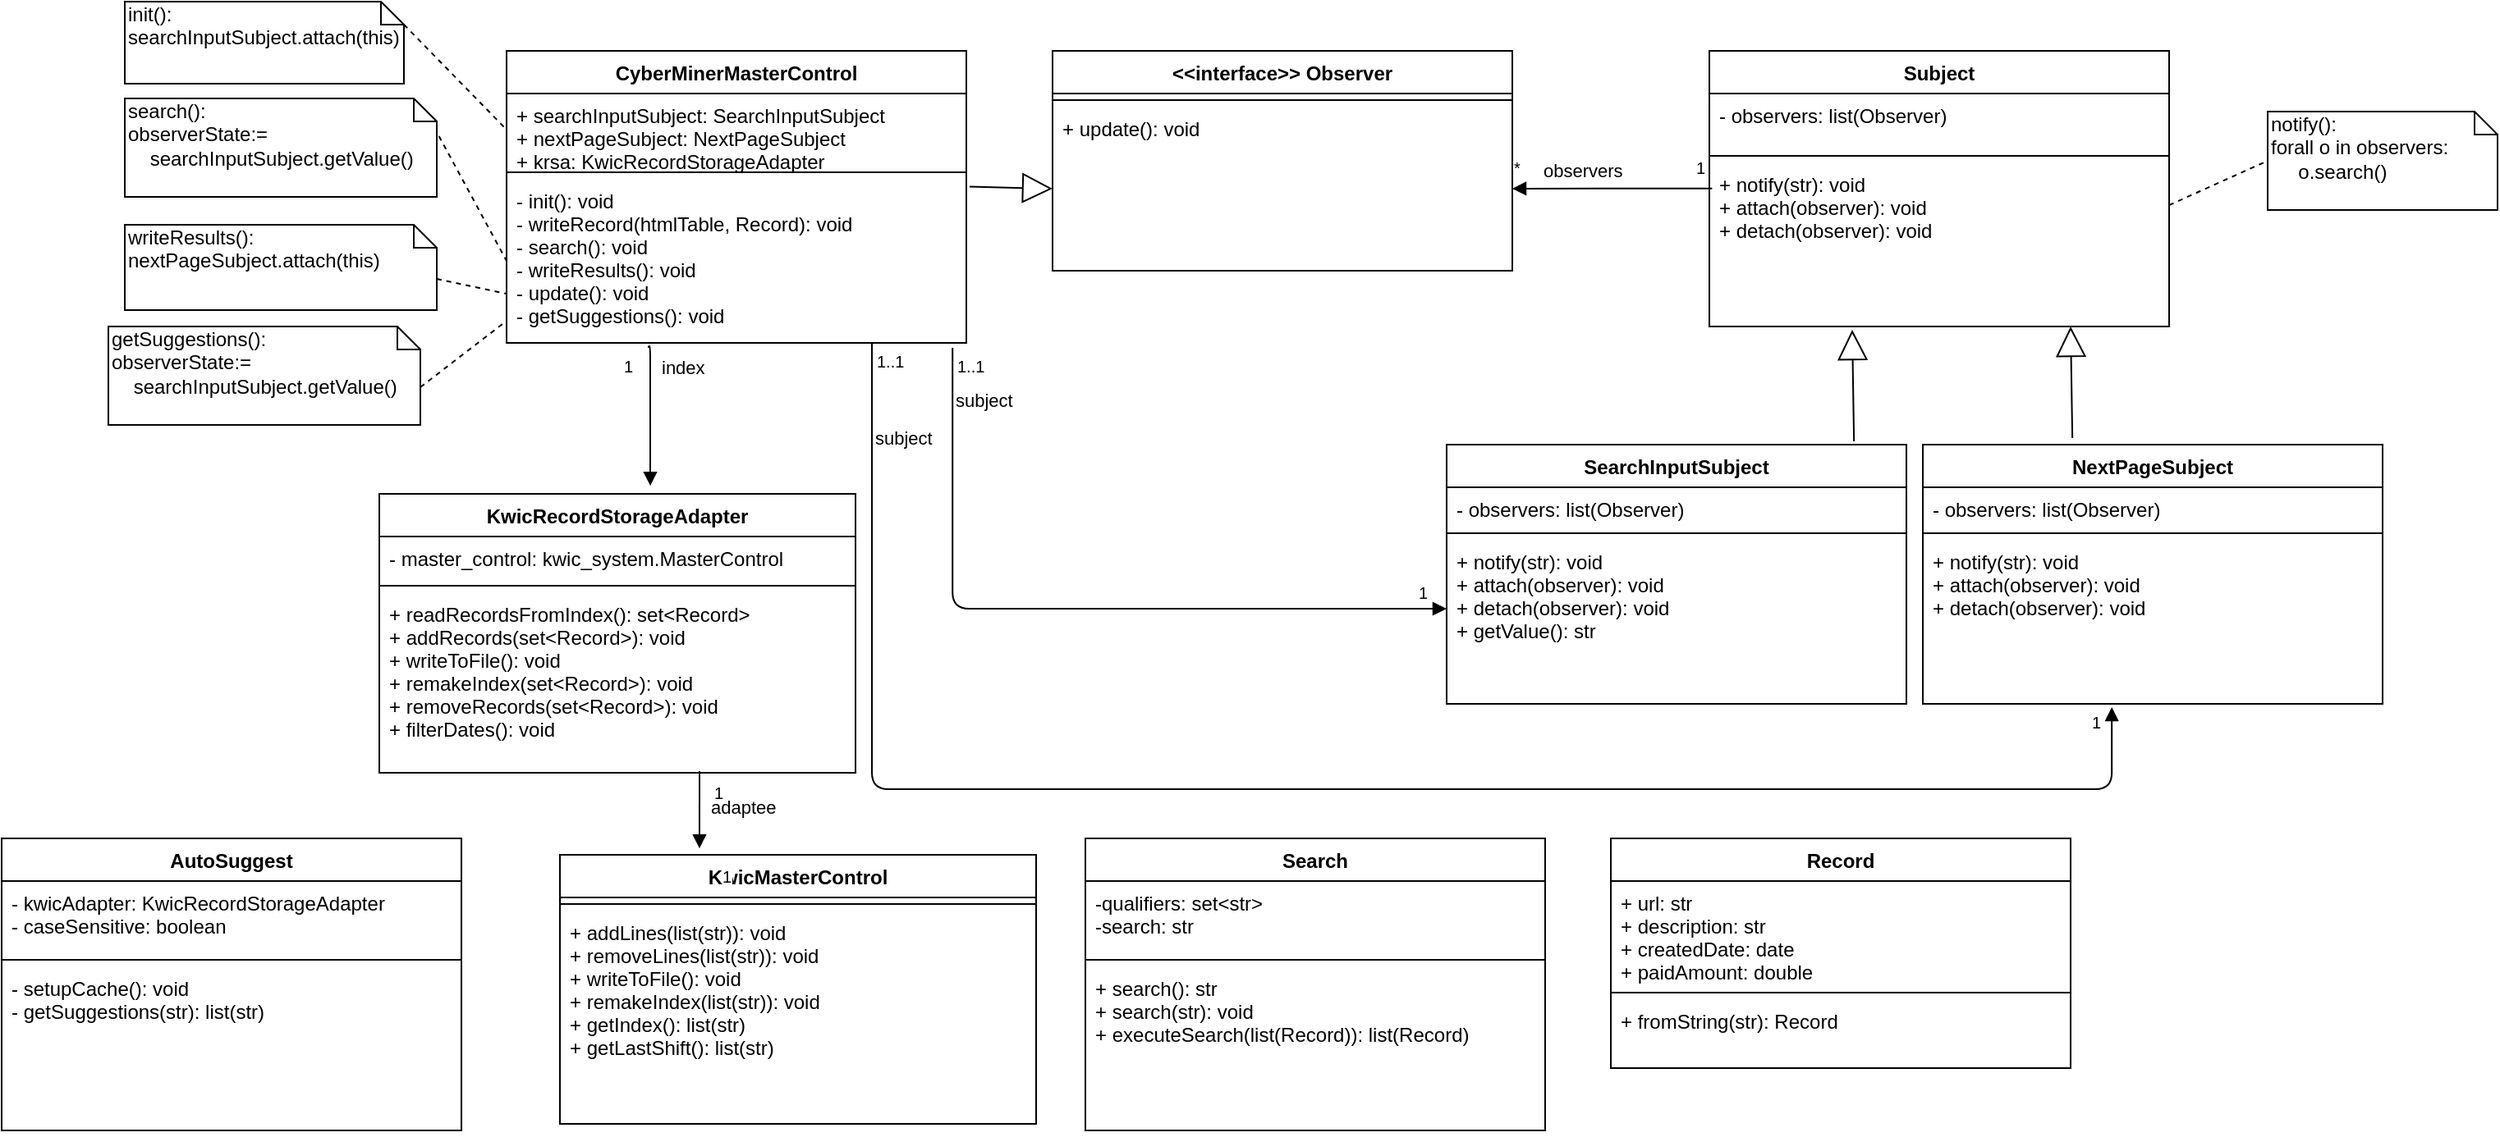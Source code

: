 <mxfile version="12.3.3" type="github" pages="1">
  <diagram id="T4emJ2A0gdQVIQOlJknf" name="Page-1">
    <mxGraphModel dx="2011" dy="1069" grid="1" gridSize="10" guides="1" tooltips="1" connect="1" arrows="1" fold="1" page="1" pageScale="1" pageWidth="1600" pageHeight="1200" math="0" shadow="0">
      <root>
        <mxCell id="0"/>
        <mxCell id="1" parent="0"/>
        <mxCell id="xosQfCJ6UveeNYg1vg_T-1" value="KwicRecordStorageAdapter" style="swimlane;fontStyle=1;align=center;verticalAlign=top;childLayout=stackLayout;horizontal=1;startSize=26;horizontalStack=0;resizeParent=1;resizeParentMax=0;resizeLast=0;collapsible=1;marginBottom=0;" vertex="1" parent="1">
          <mxGeometry x="240" y="330" width="290" height="170" as="geometry"/>
        </mxCell>
        <mxCell id="xosQfCJ6UveeNYg1vg_T-2" value="- master_control: kwic_system.MasterControl" style="text;strokeColor=none;fillColor=none;align=left;verticalAlign=top;spacingLeft=4;spacingRight=4;overflow=hidden;rotatable=0;points=[[0,0.5],[1,0.5]];portConstraint=eastwest;" vertex="1" parent="xosQfCJ6UveeNYg1vg_T-1">
          <mxGeometry y="26" width="290" height="26" as="geometry"/>
        </mxCell>
        <mxCell id="xosQfCJ6UveeNYg1vg_T-3" value="" style="line;strokeWidth=1;fillColor=none;align=left;verticalAlign=middle;spacingTop=-1;spacingLeft=3;spacingRight=3;rotatable=0;labelPosition=right;points=[];portConstraint=eastwest;" vertex="1" parent="xosQfCJ6UveeNYg1vg_T-1">
          <mxGeometry y="52" width="290" height="8" as="geometry"/>
        </mxCell>
        <mxCell id="xosQfCJ6UveeNYg1vg_T-4" value="+ readRecordsFromIndex(): set&lt;Record&gt;&#xa;+ addRecords(set&lt;Record&gt;): void&#xa;+ writeToFile(): void&#xa;+ remakeIndex(set&lt;Record&gt;): void&#xa;+ removeRecords(set&lt;Record&gt;): void&#xa;+ filterDates(): void" style="text;strokeColor=none;fillColor=none;align=left;verticalAlign=top;spacingLeft=4;spacingRight=4;overflow=hidden;rotatable=0;points=[[0,0.5],[1,0.5]];portConstraint=eastwest;" vertex="1" parent="xosQfCJ6UveeNYg1vg_T-1">
          <mxGeometry y="60" width="290" height="110" as="geometry"/>
        </mxCell>
        <mxCell id="xosQfCJ6UveeNYg1vg_T-5" value="KwicMasterControl" style="swimlane;fontStyle=1;align=center;verticalAlign=top;childLayout=stackLayout;horizontal=1;startSize=26;horizontalStack=0;resizeParent=1;resizeParentMax=0;resizeLast=0;collapsible=1;marginBottom=0;" vertex="1" parent="1">
          <mxGeometry x="350" y="550" width="290" height="164" as="geometry"/>
        </mxCell>
        <mxCell id="xosQfCJ6UveeNYg1vg_T-7" value="" style="line;strokeWidth=1;fillColor=none;align=left;verticalAlign=middle;spacingTop=-1;spacingLeft=3;spacingRight=3;rotatable=0;labelPosition=right;points=[];portConstraint=eastwest;" vertex="1" parent="xosQfCJ6UveeNYg1vg_T-5">
          <mxGeometry y="26" width="290" height="8" as="geometry"/>
        </mxCell>
        <mxCell id="xosQfCJ6UveeNYg1vg_T-8" value="+ addLines(list(str)): void&#xa;+ removeLines(list(str)): void&#xa;+ writeToFile(): void&#xa;+ remakeIndex(list(str)): void&#xa;+ getIndex(): list(str)&#xa;+ getLastShift(): list(str)&#xa;" style="text;strokeColor=none;fillColor=none;align=left;verticalAlign=top;spacingLeft=4;spacingRight=4;overflow=hidden;rotatable=0;points=[[0,0.5],[1,0.5]];portConstraint=eastwest;" vertex="1" parent="xosQfCJ6UveeNYg1vg_T-5">
          <mxGeometry y="34" width="290" height="130" as="geometry"/>
        </mxCell>
        <mxCell id="xosQfCJ6UveeNYg1vg_T-12" value="adaptee" style="endArrow=block;endFill=1;html=1;edgeStyle=orthogonalEdgeStyle;align=left;verticalAlign=top;entryX=0.293;entryY=-0.024;entryDx=0;entryDy=0;entryPerimeter=0;" edge="1" parent="1" target="xosQfCJ6UveeNYg1vg_T-5">
          <mxGeometry x="-0.623" y="5" relative="1" as="geometry">
            <mxPoint x="435" y="499" as="sourcePoint"/>
            <mxPoint x="347" y="650" as="targetPoint"/>
            <Array as="points">
              <mxPoint x="435" y="499"/>
            </Array>
            <mxPoint as="offset"/>
          </mxGeometry>
        </mxCell>
        <mxCell id="xosQfCJ6UveeNYg1vg_T-13" value="1" style="resizable=0;html=1;align=left;verticalAlign=bottom;labelBackgroundColor=#ffffff;fontSize=10;" connectable="0" vertex="1" parent="xosQfCJ6UveeNYg1vg_T-12">
          <mxGeometry x="-1" relative="1" as="geometry">
            <mxPoint x="7" y="21" as="offset"/>
          </mxGeometry>
        </mxCell>
        <mxCell id="xosQfCJ6UveeNYg1vg_T-15" value="AutoSuggest" style="swimlane;fontStyle=1;align=center;verticalAlign=top;childLayout=stackLayout;horizontal=1;startSize=26;horizontalStack=0;resizeParent=1;resizeParentMax=0;resizeLast=0;collapsible=1;marginBottom=0;" vertex="1" parent="1">
          <mxGeometry x="10" y="540" width="280" height="178" as="geometry">
            <mxRectangle x="350" y="350" width="190" height="26" as="alternateBounds"/>
          </mxGeometry>
        </mxCell>
        <mxCell id="xosQfCJ6UveeNYg1vg_T-16" value="- kwicAdapter: KwicRecordStorageAdapter&#xa;- caseSensitive: boolean" style="text;strokeColor=none;fillColor=none;align=left;verticalAlign=top;spacingLeft=4;spacingRight=4;overflow=hidden;rotatable=0;points=[[0,0.5],[1,0.5]];portConstraint=eastwest;" vertex="1" parent="xosQfCJ6UveeNYg1vg_T-15">
          <mxGeometry y="26" width="280" height="44" as="geometry"/>
        </mxCell>
        <mxCell id="xosQfCJ6UveeNYg1vg_T-17" value="" style="line;strokeWidth=1;fillColor=none;align=left;verticalAlign=middle;spacingTop=-1;spacingLeft=3;spacingRight=3;rotatable=0;labelPosition=right;points=[];portConstraint=eastwest;" vertex="1" parent="xosQfCJ6UveeNYg1vg_T-15">
          <mxGeometry y="70" width="280" height="8" as="geometry"/>
        </mxCell>
        <mxCell id="xosQfCJ6UveeNYg1vg_T-18" value="- setupCache(): void&#xa;- getSuggestions(str): list(str)&#xa;" style="text;strokeColor=none;fillColor=none;align=left;verticalAlign=top;spacingLeft=4;spacingRight=4;overflow=hidden;rotatable=0;points=[[0,0.5],[1,0.5]];portConstraint=eastwest;" vertex="1" parent="xosQfCJ6UveeNYg1vg_T-15">
          <mxGeometry y="78" width="280" height="100" as="geometry"/>
        </mxCell>
        <mxCell id="xosQfCJ6UveeNYg1vg_T-19" value="Record" style="swimlane;fontStyle=1;align=center;verticalAlign=top;childLayout=stackLayout;horizontal=1;startSize=26;horizontalStack=0;resizeParent=1;resizeParentMax=0;resizeLast=0;collapsible=1;marginBottom=0;" vertex="1" parent="1">
          <mxGeometry x="990" y="540" width="280" height="140" as="geometry">
            <mxRectangle x="350" y="350" width="190" height="26" as="alternateBounds"/>
          </mxGeometry>
        </mxCell>
        <mxCell id="xosQfCJ6UveeNYg1vg_T-20" value="+ url: str&#xa;+ description: str&#xa;+ createdDate: date&#xa;+ paidAmount: double" style="text;strokeColor=none;fillColor=none;align=left;verticalAlign=top;spacingLeft=4;spacingRight=4;overflow=hidden;rotatable=0;points=[[0,0.5],[1,0.5]];portConstraint=eastwest;" vertex="1" parent="xosQfCJ6UveeNYg1vg_T-19">
          <mxGeometry y="26" width="280" height="64" as="geometry"/>
        </mxCell>
        <mxCell id="xosQfCJ6UveeNYg1vg_T-21" value="" style="line;strokeWidth=1;fillColor=none;align=left;verticalAlign=middle;spacingTop=-1;spacingLeft=3;spacingRight=3;rotatable=0;labelPosition=right;points=[];portConstraint=eastwest;" vertex="1" parent="xosQfCJ6UveeNYg1vg_T-19">
          <mxGeometry y="90" width="280" height="8" as="geometry"/>
        </mxCell>
        <mxCell id="xosQfCJ6UveeNYg1vg_T-22" value="+ fromString(str): Record" style="text;strokeColor=none;fillColor=none;align=left;verticalAlign=top;spacingLeft=4;spacingRight=4;overflow=hidden;rotatable=0;points=[[0,0.5],[1,0.5]];portConstraint=eastwest;" vertex="1" parent="xosQfCJ6UveeNYg1vg_T-19">
          <mxGeometry y="98" width="280" height="42" as="geometry"/>
        </mxCell>
        <mxCell id="xosQfCJ6UveeNYg1vg_T-23" value="Search" style="swimlane;fontStyle=1;align=center;verticalAlign=top;childLayout=stackLayout;horizontal=1;startSize=26;horizontalStack=0;resizeParent=1;resizeParentMax=0;resizeLast=0;collapsible=1;marginBottom=0;" vertex="1" parent="1">
          <mxGeometry x="670" y="540" width="280" height="178" as="geometry">
            <mxRectangle x="350" y="350" width="190" height="26" as="alternateBounds"/>
          </mxGeometry>
        </mxCell>
        <mxCell id="xosQfCJ6UveeNYg1vg_T-24" value="-qualifiers: set&lt;str&gt;&#xa;-search: str" style="text;strokeColor=none;fillColor=none;align=left;verticalAlign=top;spacingLeft=4;spacingRight=4;overflow=hidden;rotatable=0;points=[[0,0.5],[1,0.5]];portConstraint=eastwest;" vertex="1" parent="xosQfCJ6UveeNYg1vg_T-23">
          <mxGeometry y="26" width="280" height="44" as="geometry"/>
        </mxCell>
        <mxCell id="xosQfCJ6UveeNYg1vg_T-25" value="" style="line;strokeWidth=1;fillColor=none;align=left;verticalAlign=middle;spacingTop=-1;spacingLeft=3;spacingRight=3;rotatable=0;labelPosition=right;points=[];portConstraint=eastwest;" vertex="1" parent="xosQfCJ6UveeNYg1vg_T-23">
          <mxGeometry y="70" width="280" height="8" as="geometry"/>
        </mxCell>
        <mxCell id="xosQfCJ6UveeNYg1vg_T-26" value="+ search(): str&#xa;+ search(str): void&#xa;+ executeSearch(list(Record)): list(Record)" style="text;strokeColor=none;fillColor=none;align=left;verticalAlign=top;spacingLeft=4;spacingRight=4;overflow=hidden;rotatable=0;points=[[0,0.5],[1,0.5]];portConstraint=eastwest;" vertex="1" parent="xosQfCJ6UveeNYg1vg_T-23">
          <mxGeometry y="78" width="280" height="100" as="geometry"/>
        </mxCell>
        <mxCell id="xosQfCJ6UveeNYg1vg_T-34" value="SearchInputSubject" style="swimlane;fontStyle=1;align=center;verticalAlign=top;childLayout=stackLayout;horizontal=1;startSize=26;horizontalStack=0;resizeParent=1;resizeParentMax=0;resizeLast=0;collapsible=1;marginBottom=0;" vertex="1" parent="1">
          <mxGeometry x="890" y="300" width="280" height="158" as="geometry">
            <mxRectangle x="350" y="350" width="190" height="26" as="alternateBounds"/>
          </mxGeometry>
        </mxCell>
        <mxCell id="xosQfCJ6UveeNYg1vg_T-35" value="- observers: list(Observer)" style="text;strokeColor=none;fillColor=none;align=left;verticalAlign=top;spacingLeft=4;spacingRight=4;overflow=hidden;rotatable=0;points=[[0,0.5],[1,0.5]];portConstraint=eastwest;" vertex="1" parent="xosQfCJ6UveeNYg1vg_T-34">
          <mxGeometry y="26" width="280" height="24" as="geometry"/>
        </mxCell>
        <mxCell id="xosQfCJ6UveeNYg1vg_T-36" value="" style="line;strokeWidth=1;fillColor=none;align=left;verticalAlign=middle;spacingTop=-1;spacingLeft=3;spacingRight=3;rotatable=0;labelPosition=right;points=[];portConstraint=eastwest;" vertex="1" parent="xosQfCJ6UveeNYg1vg_T-34">
          <mxGeometry y="50" width="280" height="8" as="geometry"/>
        </mxCell>
        <mxCell id="xosQfCJ6UveeNYg1vg_T-37" value="+ notify(str): void&#xa;+ attach(observer): void&#xa;+ detach(observer): void&#xa;+ getValue(): str" style="text;strokeColor=none;fillColor=none;align=left;verticalAlign=top;spacingLeft=4;spacingRight=4;overflow=hidden;rotatable=0;points=[[0,0.5],[1,0.5]];portConstraint=eastwest;" vertex="1" parent="xosQfCJ6UveeNYg1vg_T-34">
          <mxGeometry y="58" width="280" height="100" as="geometry"/>
        </mxCell>
        <mxCell id="xosQfCJ6UveeNYg1vg_T-40" value="notify():&lt;br&gt;forall o in observers:&lt;br&gt;&amp;nbsp; &amp;nbsp; &amp;nbsp;o.search()" style="shape=note;whiteSpace=wrap;html=1;size=14;verticalAlign=top;align=left;spacingTop=-6;" vertex="1" parent="1">
          <mxGeometry x="1390" y="97" width="140" height="60" as="geometry"/>
        </mxCell>
        <mxCell id="xosQfCJ6UveeNYg1vg_T-41" value="" style="endArrow=none;dashed=1;html=1;entryX=0;entryY=0.5;entryDx=0;entryDy=0;entryPerimeter=0;exitX=1;exitY=0.26;exitDx=0;exitDy=0;exitPerimeter=0;" edge="1" parent="1" source="xosQfCJ6UveeNYg1vg_T-64" target="xosQfCJ6UveeNYg1vg_T-40">
          <mxGeometry width="50" height="50" relative="1" as="geometry">
            <mxPoint x="1125" y="220" as="sourcePoint"/>
            <mxPoint x="1175" y="170" as="targetPoint"/>
          </mxGeometry>
        </mxCell>
        <mxCell id="xosQfCJ6UveeNYg1vg_T-46" value="search():&lt;br&gt;observerState:=&lt;br&gt;&amp;nbsp; &amp;nbsp; searchInputSubject.getValue()" style="shape=note;whiteSpace=wrap;html=1;size=14;verticalAlign=top;align=left;spacingTop=-6;" vertex="1" parent="1">
          <mxGeometry x="85" y="89" width="190" height="60" as="geometry"/>
        </mxCell>
        <mxCell id="xosQfCJ6UveeNYg1vg_T-48" value="init():&lt;br&gt;searchInputSubject.attach(this)&lt;br&gt;" style="shape=note;whiteSpace=wrap;html=1;size=14;verticalAlign=top;align=left;spacingTop=-6;" vertex="1" parent="1">
          <mxGeometry x="85" y="30" width="170" height="50" as="geometry"/>
        </mxCell>
        <mxCell id="xosQfCJ6UveeNYg1vg_T-49" value="" style="endArrow=none;dashed=1;html=1;entryX=0;entryY=0.5;entryDx=0;entryDy=0;exitX=0;exitY=0;exitDx=170;exitDy=14;exitPerimeter=0;" edge="1" parent="1" source="xosQfCJ6UveeNYg1vg_T-48" target="xosQfCJ6UveeNYg1vg_T-52">
          <mxGeometry width="50" height="50" relative="1" as="geometry">
            <mxPoint x="180" y="180" as="sourcePoint"/>
            <mxPoint x="148.3" y="324.622" as="targetPoint"/>
          </mxGeometry>
        </mxCell>
        <mxCell id="xosQfCJ6UveeNYg1vg_T-51" value="CyberMinerMasterControl" style="swimlane;fontStyle=1;align=center;verticalAlign=top;childLayout=stackLayout;horizontal=1;startSize=26;horizontalStack=0;resizeParent=1;resizeParentMax=0;resizeLast=0;collapsible=1;marginBottom=0;" vertex="1" parent="1">
          <mxGeometry x="317.5" y="60" width="280" height="178" as="geometry">
            <mxRectangle x="350" y="350" width="190" height="26" as="alternateBounds"/>
          </mxGeometry>
        </mxCell>
        <mxCell id="xosQfCJ6UveeNYg1vg_T-52" value="+ searchInputSubject: SearchInputSubject&#xa;+ nextPageSubject: NextPageSubject&#xa;+ krsa: KwicRecordStorageAdapter" style="text;strokeColor=none;fillColor=none;align=left;verticalAlign=top;spacingLeft=4;spacingRight=4;overflow=hidden;rotatable=0;points=[[0,0.5],[1,0.5]];portConstraint=eastwest;" vertex="1" parent="xosQfCJ6UveeNYg1vg_T-51">
          <mxGeometry y="26" width="280" height="44" as="geometry"/>
        </mxCell>
        <mxCell id="xosQfCJ6UveeNYg1vg_T-53" value="" style="line;strokeWidth=1;fillColor=none;align=left;verticalAlign=middle;spacingTop=-1;spacingLeft=3;spacingRight=3;rotatable=0;labelPosition=right;points=[];portConstraint=eastwest;" vertex="1" parent="xosQfCJ6UveeNYg1vg_T-51">
          <mxGeometry y="70" width="280" height="8" as="geometry"/>
        </mxCell>
        <mxCell id="xosQfCJ6UveeNYg1vg_T-54" value="- init(): void&#xa;- writeRecord(htmlTable, Record): void&#xa;- search(): void&#xa;- writeResults(): void&#xa;- update(): void&#xa;- getSuggestions(): void" style="text;strokeColor=none;fillColor=none;align=left;verticalAlign=top;spacingLeft=4;spacingRight=4;overflow=hidden;rotatable=0;points=[[0,0.5],[1,0.5]];portConstraint=eastwest;" vertex="1" parent="xosQfCJ6UveeNYg1vg_T-51">
          <mxGeometry y="78" width="280" height="100" as="geometry"/>
        </mxCell>
        <mxCell id="xosQfCJ6UveeNYg1vg_T-55" value="" style="endArrow=none;dashed=1;html=1;entryX=0;entryY=0.5;entryDx=0;entryDy=0;exitX=1.007;exitY=0.383;exitDx=0;exitDy=0;exitPerimeter=0;" edge="1" parent="1" source="xosQfCJ6UveeNYg1vg_T-46" target="xosQfCJ6UveeNYg1vg_T-54">
          <mxGeometry width="50" height="50" relative="1" as="geometry">
            <mxPoint x="123.02" y="338.98" as="sourcePoint"/>
            <mxPoint x="139.08" y="281" as="targetPoint"/>
          </mxGeometry>
        </mxCell>
        <mxCell id="xosQfCJ6UveeNYg1vg_T-59" value="writeResults():&lt;br&gt;nextPageSubject.attach(this)" style="shape=note;whiteSpace=wrap;html=1;size=14;verticalAlign=top;align=left;spacingTop=-6;" vertex="1" parent="1">
          <mxGeometry x="85" y="166" width="190" height="52" as="geometry"/>
        </mxCell>
        <mxCell id="xosQfCJ6UveeNYg1vg_T-60" value="" style="endArrow=none;dashed=1;html=1;entryX=0;entryY=0.7;entryDx=0;entryDy=0;entryPerimeter=0;exitX=0;exitY=0;exitDx=190;exitDy=33;exitPerimeter=0;" edge="1" parent="1" source="xosQfCJ6UveeNYg1vg_T-59" target="xosQfCJ6UveeNYg1vg_T-54">
          <mxGeometry width="50" height="50" relative="1" as="geometry">
            <mxPoint x="290" y="288" as="sourcePoint"/>
            <mxPoint x="340" y="238" as="targetPoint"/>
          </mxGeometry>
        </mxCell>
        <mxCell id="xosQfCJ6UveeNYg1vg_T-61" value="Subject" style="swimlane;fontStyle=1;align=center;verticalAlign=top;childLayout=stackLayout;horizontal=1;startSize=26;horizontalStack=0;resizeParent=1;resizeParentMax=0;resizeLast=0;collapsible=1;marginBottom=0;" vertex="1" parent="1">
          <mxGeometry x="1050" y="60" width="280" height="168" as="geometry">
            <mxRectangle x="350" y="350" width="190" height="26" as="alternateBounds"/>
          </mxGeometry>
        </mxCell>
        <mxCell id="xosQfCJ6UveeNYg1vg_T-62" value="- observers: list(Observer)" style="text;strokeColor=none;fillColor=none;align=left;verticalAlign=top;spacingLeft=4;spacingRight=4;overflow=hidden;rotatable=0;points=[[0,0.5],[1,0.5]];portConstraint=eastwest;" vertex="1" parent="xosQfCJ6UveeNYg1vg_T-61">
          <mxGeometry y="26" width="280" height="34" as="geometry"/>
        </mxCell>
        <mxCell id="xosQfCJ6UveeNYg1vg_T-63" value="" style="line;strokeWidth=1;fillColor=none;align=left;verticalAlign=middle;spacingTop=-1;spacingLeft=3;spacingRight=3;rotatable=0;labelPosition=right;points=[];portConstraint=eastwest;" vertex="1" parent="xosQfCJ6UveeNYg1vg_T-61">
          <mxGeometry y="60" width="280" height="8" as="geometry"/>
        </mxCell>
        <mxCell id="xosQfCJ6UveeNYg1vg_T-64" value="+ notify(str): void&#xa;+ attach(observer): void&#xa;+ detach(observer): void&#xa;" style="text;strokeColor=none;fillColor=none;align=left;verticalAlign=top;spacingLeft=4;spacingRight=4;overflow=hidden;rotatable=0;points=[[0,0.5],[1,0.5]];portConstraint=eastwest;" vertex="1" parent="xosQfCJ6UveeNYg1vg_T-61">
          <mxGeometry y="68" width="280" height="100" as="geometry"/>
        </mxCell>
        <mxCell id="xosQfCJ6UveeNYg1vg_T-65" value="NextPageSubject" style="swimlane;fontStyle=1;align=center;verticalAlign=top;childLayout=stackLayout;horizontal=1;startSize=26;horizontalStack=0;resizeParent=1;resizeParentMax=0;resizeLast=0;collapsible=1;marginBottom=0;" vertex="1" parent="1">
          <mxGeometry x="1180" y="300" width="280" height="158" as="geometry">
            <mxRectangle x="350" y="350" width="190" height="26" as="alternateBounds"/>
          </mxGeometry>
        </mxCell>
        <mxCell id="xosQfCJ6UveeNYg1vg_T-66" value="- observers: list(Observer)" style="text;strokeColor=none;fillColor=none;align=left;verticalAlign=top;spacingLeft=4;spacingRight=4;overflow=hidden;rotatable=0;points=[[0,0.5],[1,0.5]];portConstraint=eastwest;" vertex="1" parent="xosQfCJ6UveeNYg1vg_T-65">
          <mxGeometry y="26" width="280" height="24" as="geometry"/>
        </mxCell>
        <mxCell id="xosQfCJ6UveeNYg1vg_T-67" value="" style="line;strokeWidth=1;fillColor=none;align=left;verticalAlign=middle;spacingTop=-1;spacingLeft=3;spacingRight=3;rotatable=0;labelPosition=right;points=[];portConstraint=eastwest;" vertex="1" parent="xosQfCJ6UveeNYg1vg_T-65">
          <mxGeometry y="50" width="280" height="8" as="geometry"/>
        </mxCell>
        <mxCell id="xosQfCJ6UveeNYg1vg_T-68" value="+ notify(str): void&#xa;+ attach(observer): void&#xa;+ detach(observer): void" style="text;strokeColor=none;fillColor=none;align=left;verticalAlign=top;spacingLeft=4;spacingRight=4;overflow=hidden;rotatable=0;points=[[0,0.5],[1,0.5]];portConstraint=eastwest;" vertex="1" parent="xosQfCJ6UveeNYg1vg_T-65">
          <mxGeometry y="58" width="280" height="100" as="geometry"/>
        </mxCell>
        <mxCell id="xosQfCJ6UveeNYg1vg_T-69" value="" style="endArrow=block;endSize=16;endFill=0;html=1;exitX=0.886;exitY=-0.013;exitDx=0;exitDy=0;exitPerimeter=0;" edge="1" parent="1" source="xosQfCJ6UveeNYg1vg_T-34">
          <mxGeometry width="160" relative="1" as="geometry">
            <mxPoint x="1192" y="270" as="sourcePoint"/>
            <mxPoint x="1137" y="230" as="targetPoint"/>
          </mxGeometry>
        </mxCell>
        <mxCell id="xosQfCJ6UveeNYg1vg_T-71" value="" style="endArrow=block;endSize=16;endFill=0;html=1;exitX=0.886;exitY=-0.013;exitDx=0;exitDy=0;exitPerimeter=0;" edge="1" parent="1">
          <mxGeometry width="160" relative="1" as="geometry">
            <mxPoint x="1271.08" y="295.946" as="sourcePoint"/>
            <mxPoint x="1270" y="228" as="targetPoint"/>
          </mxGeometry>
        </mxCell>
        <mxCell id="xosQfCJ6UveeNYg1vg_T-72" value="&lt;&lt;interface&gt;&gt; Observer" style="swimlane;fontStyle=1;align=center;verticalAlign=top;childLayout=stackLayout;horizontal=1;startSize=26;horizontalStack=0;resizeParent=1;resizeParentMax=0;resizeLast=0;collapsible=1;marginBottom=0;" vertex="1" parent="1">
          <mxGeometry x="650" y="60" width="280" height="134" as="geometry">
            <mxRectangle x="350" y="350" width="190" height="26" as="alternateBounds"/>
          </mxGeometry>
        </mxCell>
        <mxCell id="xosQfCJ6UveeNYg1vg_T-74" value="" style="line;strokeWidth=1;fillColor=none;align=left;verticalAlign=middle;spacingTop=-1;spacingLeft=3;spacingRight=3;rotatable=0;labelPosition=right;points=[];portConstraint=eastwest;" vertex="1" parent="xosQfCJ6UveeNYg1vg_T-72">
          <mxGeometry y="26" width="280" height="8" as="geometry"/>
        </mxCell>
        <mxCell id="xosQfCJ6UveeNYg1vg_T-75" value="+ update(): void" style="text;strokeColor=none;fillColor=none;align=left;verticalAlign=top;spacingLeft=4;spacingRight=4;overflow=hidden;rotatable=0;points=[[0,0.5],[1,0.5]];portConstraint=eastwest;" vertex="1" parent="xosQfCJ6UveeNYg1vg_T-72">
          <mxGeometry y="34" width="280" height="100" as="geometry"/>
        </mxCell>
        <mxCell id="xosQfCJ6UveeNYg1vg_T-83" value="observers" style="endArrow=block;endFill=1;html=1;edgeStyle=orthogonalEdgeStyle;align=left;verticalAlign=top;exitX=0.006;exitY=0.159;exitDx=0;exitDy=0;exitPerimeter=0;" edge="1" parent="1" source="xosQfCJ6UveeNYg1vg_T-64" target="xosQfCJ6UveeNYg1vg_T-75">
          <mxGeometry x="0.718" y="-24" relative="1" as="geometry">
            <mxPoint x="950" y="126.5" as="sourcePoint"/>
            <mxPoint x="1047" y="126.5" as="targetPoint"/>
            <mxPoint as="offset"/>
          </mxGeometry>
        </mxCell>
        <mxCell id="xosQfCJ6UveeNYg1vg_T-84" value="1" style="resizable=0;html=1;align=left;verticalAlign=bottom;labelBackgroundColor=#ffffff;fontSize=10;" connectable="0" vertex="1" parent="xosQfCJ6UveeNYg1vg_T-83">
          <mxGeometry x="-1" relative="1" as="geometry">
            <mxPoint x="-11.5" y="-4" as="offset"/>
          </mxGeometry>
        </mxCell>
        <mxCell id="xosQfCJ6UveeNYg1vg_T-85" value="*" style="resizable=0;html=1;align=left;verticalAlign=bottom;labelBackgroundColor=#ffffff;fontSize=10;" connectable="0" vertex="1" parent="1">
          <mxGeometry x="940.071" y="143.857" as="geometry">
            <mxPoint x="-11.5" y="-4" as="offset"/>
          </mxGeometry>
        </mxCell>
        <mxCell id="xosQfCJ6UveeNYg1vg_T-89" value="" style="endArrow=block;endSize=16;endFill=0;html=1;entryX=0;entryY=0.5;entryDx=0;entryDy=0;exitX=1.007;exitY=0.048;exitDx=0;exitDy=0;exitPerimeter=0;" edge="1" parent="1" source="xosQfCJ6UveeNYg1vg_T-54" target="xosQfCJ6UveeNYg1vg_T-75">
          <mxGeometry width="160" relative="1" as="geometry">
            <mxPoint x="600" y="144" as="sourcePoint"/>
            <mxPoint x="760" y="143.5" as="targetPoint"/>
          </mxGeometry>
        </mxCell>
        <mxCell id="xosQfCJ6UveeNYg1vg_T-90" value="subject" style="endArrow=block;endFill=1;html=1;edgeStyle=orthogonalEdgeStyle;align=left;verticalAlign=top;exitX=0.97;exitY=1.03;exitDx=0;exitDy=0;exitPerimeter=0;" edge="1" parent="1" source="xosQfCJ6UveeNYg1vg_T-54">
          <mxGeometry x="-0.917" relative="1" as="geometry">
            <mxPoint x="470" y="400" as="sourcePoint"/>
            <mxPoint x="890" y="400" as="targetPoint"/>
            <Array as="points">
              <mxPoint x="589" y="400"/>
            </Array>
            <mxPoint as="offset"/>
          </mxGeometry>
        </mxCell>
        <mxCell id="xosQfCJ6UveeNYg1vg_T-91" value="1..1" style="resizable=0;html=1;align=left;verticalAlign=bottom;labelBackgroundColor=#ffffff;fontSize=10;" connectable="0" vertex="1" parent="xosQfCJ6UveeNYg1vg_T-90">
          <mxGeometry x="-1" relative="1" as="geometry">
            <mxPoint x="1" y="19" as="offset"/>
          </mxGeometry>
        </mxCell>
        <mxCell id="xosQfCJ6UveeNYg1vg_T-97" value="1" style="resizable=0;html=1;align=left;verticalAlign=bottom;labelBackgroundColor=#ffffff;fontSize=10;" connectable="0" vertex="1" parent="1">
          <mxGeometry x="870" y="379" as="geometry">
            <mxPoint x="1" y="19" as="offset"/>
          </mxGeometry>
        </mxCell>
        <mxCell id="xosQfCJ6UveeNYg1vg_T-100" value="subject" style="endArrow=block;endFill=1;html=1;edgeStyle=orthogonalEdgeStyle;align=left;verticalAlign=top;exitX=0.97;exitY=1.03;exitDx=0;exitDy=0;exitPerimeter=0;entryX=0.411;entryY=1.02;entryDx=0;entryDy=0;entryPerimeter=0;" edge="1" parent="1" target="xosQfCJ6UveeNYg1vg_T-68">
          <mxGeometry x="-0.917" relative="1" as="geometry">
            <mxPoint x="540" y="238" as="sourcePoint"/>
            <mxPoint x="1280" y="510" as="targetPoint"/>
            <Array as="points">
              <mxPoint x="540" y="510"/>
              <mxPoint x="1295" y="510"/>
            </Array>
            <mxPoint as="offset"/>
          </mxGeometry>
        </mxCell>
        <mxCell id="xosQfCJ6UveeNYg1vg_T-101" value="1..1" style="resizable=0;html=1;align=left;verticalAlign=bottom;labelBackgroundColor=#ffffff;fontSize=10;" connectable="0" vertex="1" parent="xosQfCJ6UveeNYg1vg_T-100">
          <mxGeometry x="-1" relative="1" as="geometry">
            <mxPoint x="1" y="19" as="offset"/>
          </mxGeometry>
        </mxCell>
        <mxCell id="xosQfCJ6UveeNYg1vg_T-104" value="1" style="resizable=0;html=1;align=left;verticalAlign=bottom;labelBackgroundColor=#ffffff;fontSize=10;" connectable="0" vertex="1" parent="1">
          <mxGeometry x="1280" y="458" as="geometry">
            <mxPoint x="1" y="19" as="offset"/>
          </mxGeometry>
        </mxCell>
        <mxCell id="xosQfCJ6UveeNYg1vg_T-105" value="index" style="endArrow=block;endFill=1;html=1;edgeStyle=orthogonalEdgeStyle;align=left;verticalAlign=top;entryX=0.569;entryY=-0.029;entryDx=0;entryDy=0;entryPerimeter=0;exitX=0.309;exitY=1.03;exitDx=0;exitDy=0;exitPerimeter=0;" edge="1" parent="1" source="xosQfCJ6UveeNYg1vg_T-54" target="xosQfCJ6UveeNYg1vg_T-1">
          <mxGeometry x="-0.954" y="5" relative="1" as="geometry">
            <mxPoint x="365" y="240" as="sourcePoint"/>
            <mxPoint x="430" y="290" as="targetPoint"/>
            <Array as="points">
              <mxPoint x="404" y="240"/>
              <mxPoint x="405" y="240"/>
            </Array>
            <mxPoint as="offset"/>
          </mxGeometry>
        </mxCell>
        <mxCell id="xosQfCJ6UveeNYg1vg_T-106" value="1" style="resizable=0;html=1;align=left;verticalAlign=bottom;labelBackgroundColor=#ffffff;fontSize=10;" connectable="0" vertex="1" parent="xosQfCJ6UveeNYg1vg_T-105">
          <mxGeometry x="-1" relative="1" as="geometry">
            <mxPoint x="-17" y="19" as="offset"/>
          </mxGeometry>
        </mxCell>
        <mxCell id="xosQfCJ6UveeNYg1vg_T-107" value="1" style="resizable=0;html=1;align=left;verticalAlign=bottom;labelBackgroundColor=#ffffff;fontSize=10;" connectable="0" vertex="1" parent="1">
          <mxGeometry x="440" y="550" as="geometry">
            <mxPoint x="7" y="21" as="offset"/>
          </mxGeometry>
        </mxCell>
        <mxCell id="xosQfCJ6UveeNYg1vg_T-108" value="getSuggestions():&lt;br&gt;observerState:=&lt;br&gt;&amp;nbsp; &amp;nbsp; searchInputSubject.getValue()" style="shape=note;whiteSpace=wrap;html=1;size=14;verticalAlign=top;align=left;spacingTop=-6;" vertex="1" parent="1">
          <mxGeometry x="75" y="228" width="190" height="60" as="geometry"/>
        </mxCell>
        <mxCell id="xosQfCJ6UveeNYg1vg_T-110" value="" style="endArrow=none;dashed=1;html=1;exitX=0;exitY=0;exitDx=190;exitDy=37;exitPerimeter=0;entryX=-0.002;entryY=0.87;entryDx=0;entryDy=0;entryPerimeter=0;" edge="1" parent="1" source="xosQfCJ6UveeNYg1vg_T-108" target="xosQfCJ6UveeNYg1vg_T-54">
          <mxGeometry width="50" height="50" relative="1" as="geometry">
            <mxPoint x="285" y="223" as="sourcePoint"/>
            <mxPoint x="300" y="230" as="targetPoint"/>
          </mxGeometry>
        </mxCell>
      </root>
    </mxGraphModel>
  </diagram>
</mxfile>
